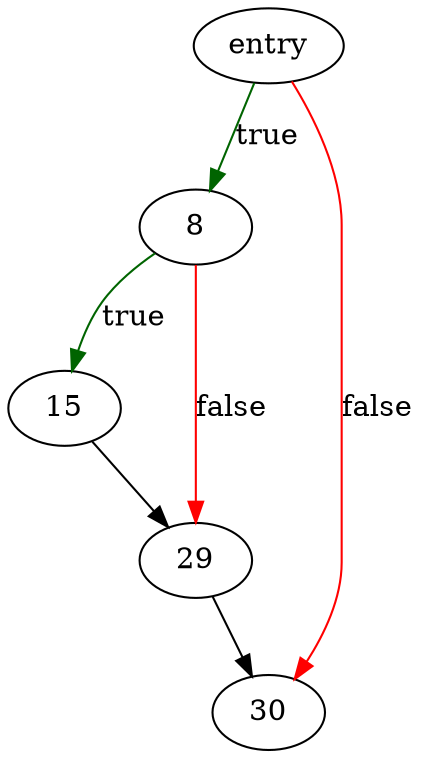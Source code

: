 digraph "dupedExprSize" {
	// Node definitions.
	2 [label=entry];
	8;
	15;
	29;
	30;

	// Edge definitions.
	2 -> 8 [
		color=darkgreen
		label=true
	];
	2 -> 30 [
		color=red
		label=false
	];
	8 -> 15 [
		color=darkgreen
		label=true
	];
	8 -> 29 [
		color=red
		label=false
	];
	15 -> 29;
	29 -> 30;
}